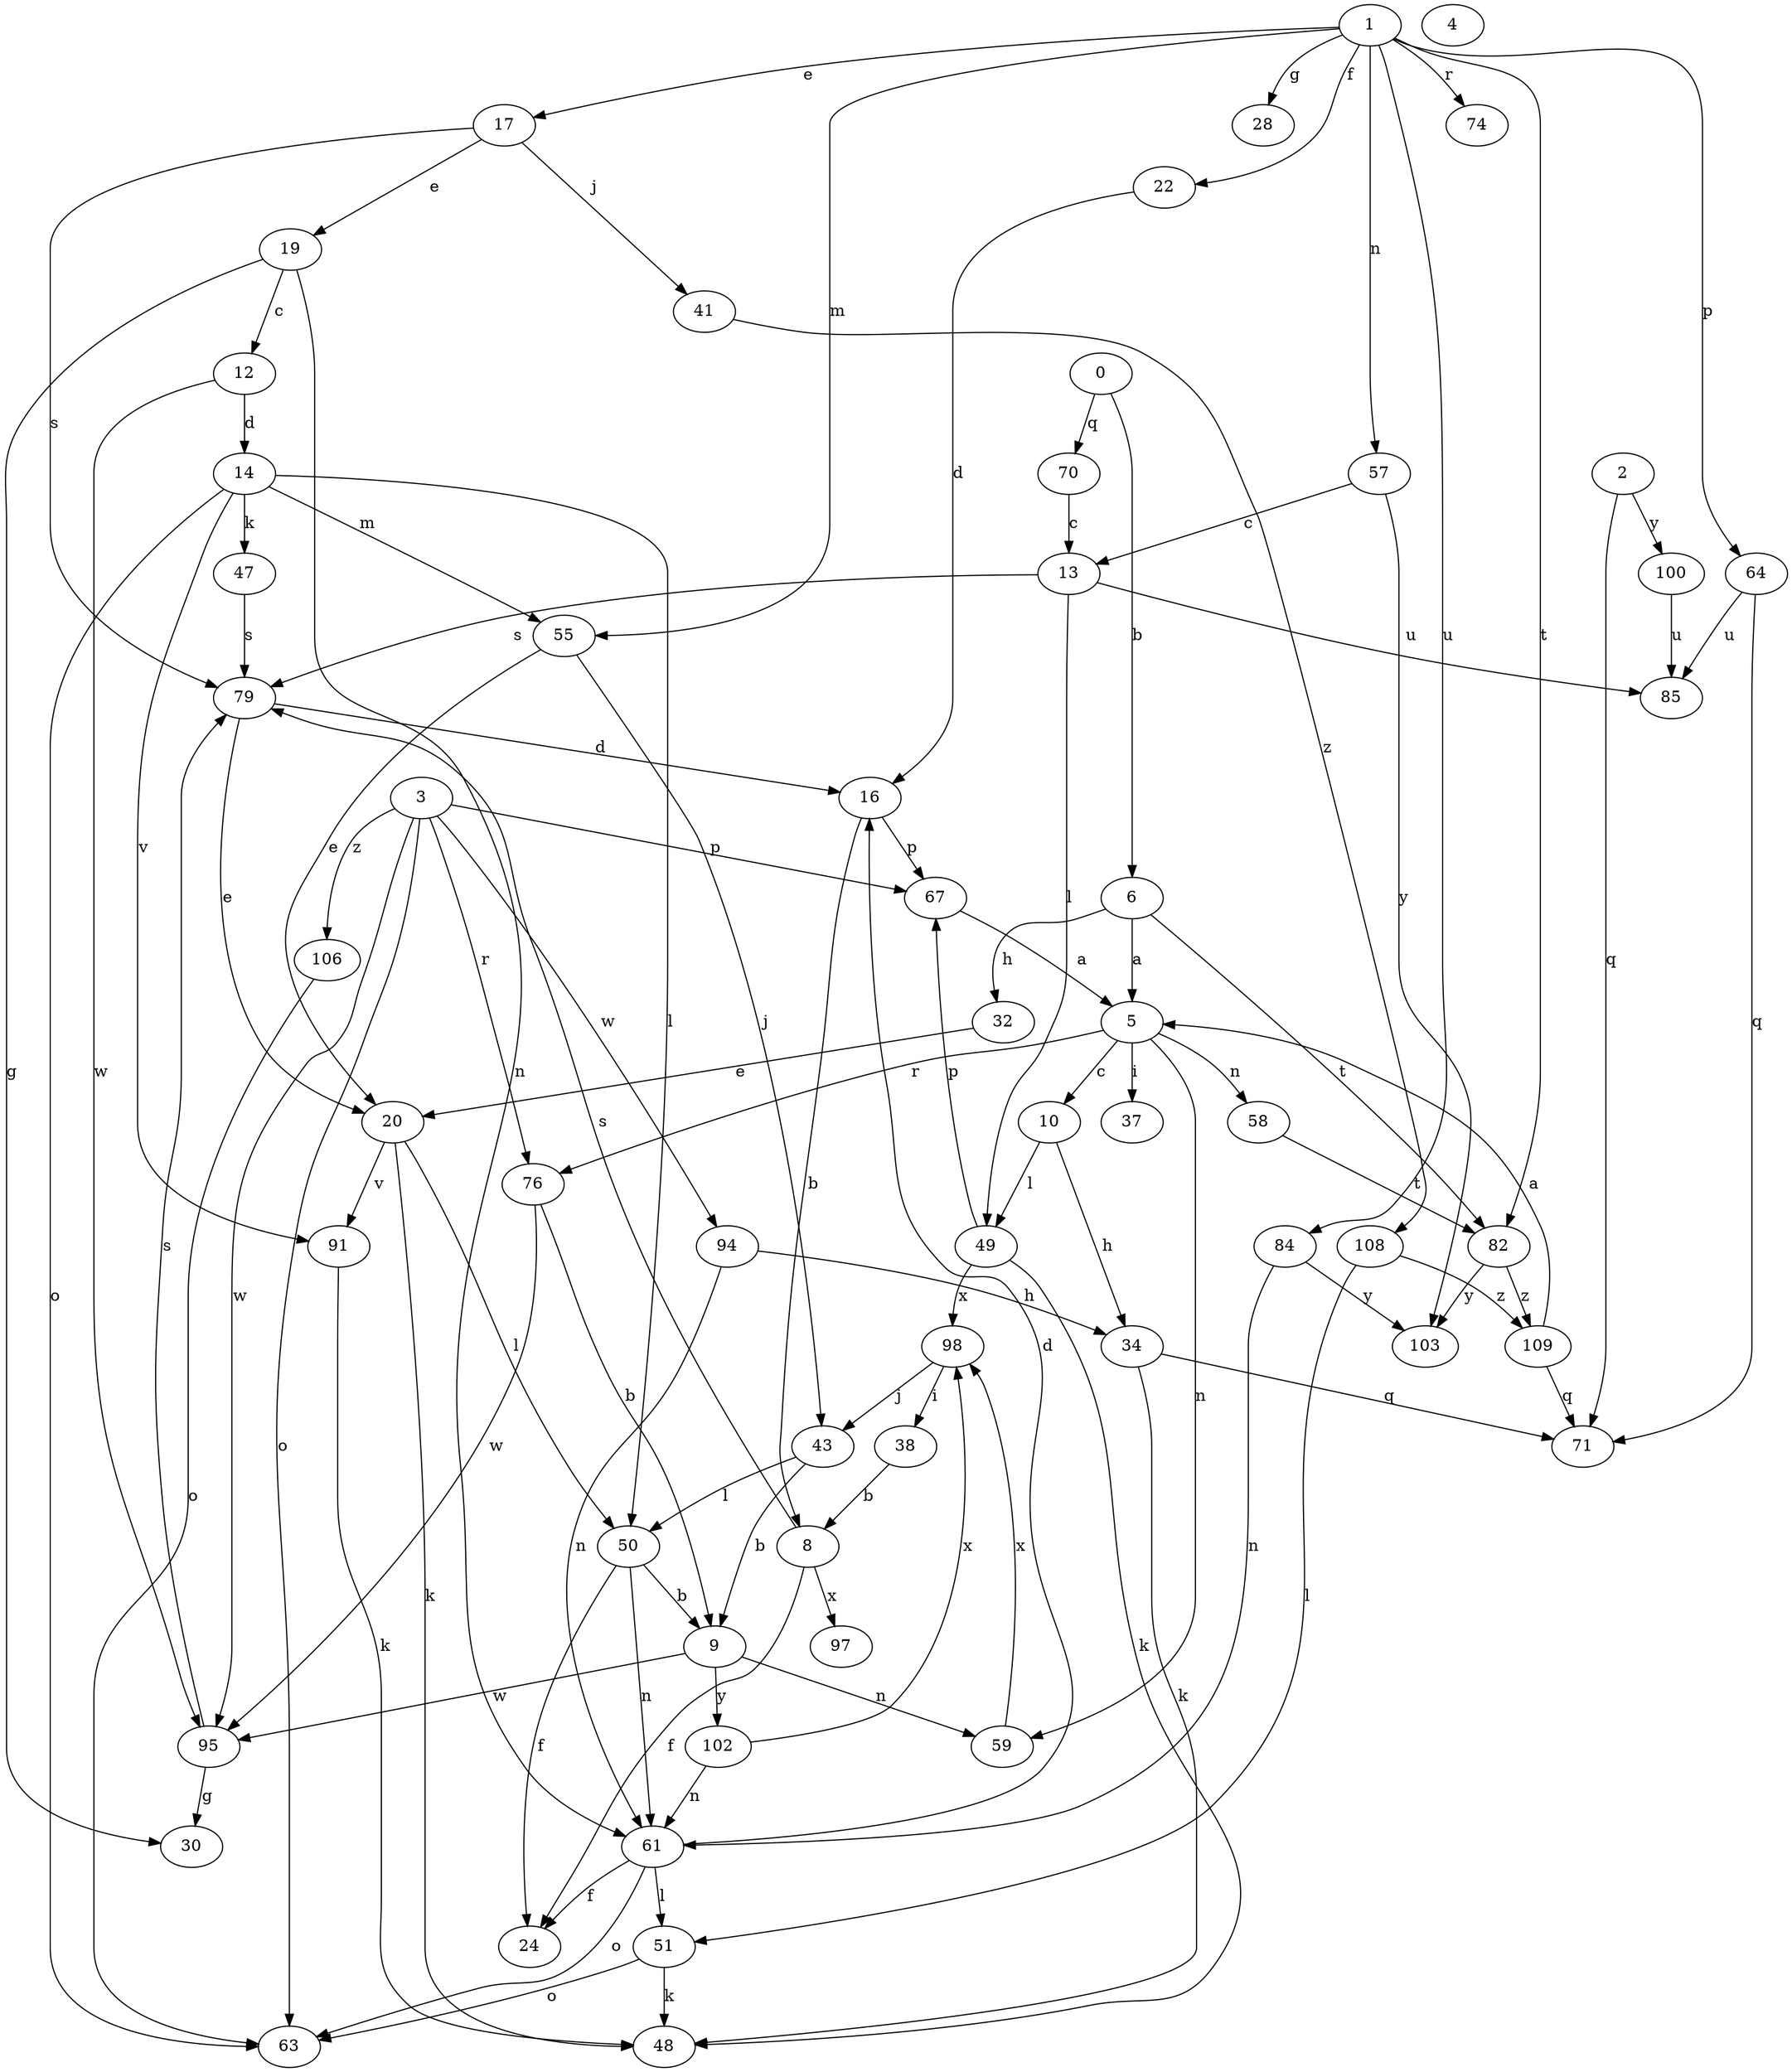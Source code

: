 strict digraph  {
1;
2;
3;
4;
5;
6;
8;
9;
10;
12;
13;
14;
16;
17;
19;
20;
22;
24;
28;
30;
32;
34;
37;
38;
41;
43;
47;
48;
49;
50;
51;
55;
57;
58;
59;
61;
63;
64;
67;
70;
71;
74;
76;
79;
82;
84;
85;
0;
91;
94;
95;
97;
98;
100;
102;
103;
106;
108;
109;
1 -> 17  [label=e];
1 -> 22  [label=f];
1 -> 28  [label=g];
1 -> 55  [label=m];
1 -> 57  [label=n];
1 -> 64  [label=p];
1 -> 74  [label=r];
1 -> 82  [label=t];
1 -> 84  [label=u];
2 -> 71  [label=q];
2 -> 100  [label=y];
3 -> 63  [label=o];
3 -> 67  [label=p];
3 -> 76  [label=r];
3 -> 94  [label=w];
3 -> 95  [label=w];
3 -> 106  [label=z];
5 -> 10  [label=c];
5 -> 37  [label=i];
5 -> 58  [label=n];
5 -> 59  [label=n];
5 -> 76  [label=r];
6 -> 5  [label=a];
6 -> 32  [label=h];
6 -> 82  [label=t];
8 -> 24  [label=f];
8 -> 79  [label=s];
8 -> 97  [label=x];
9 -> 59  [label=n];
9 -> 95  [label=w];
9 -> 102  [label=y];
10 -> 34  [label=h];
10 -> 49  [label=l];
12 -> 14  [label=d];
12 -> 95  [label=w];
13 -> 49  [label=l];
13 -> 79  [label=s];
13 -> 85  [label=u];
14 -> 47  [label=k];
14 -> 50  [label=l];
14 -> 55  [label=m];
14 -> 63  [label=o];
14 -> 91  [label=v];
16 -> 8  [label=b];
16 -> 67  [label=p];
17 -> 19  [label=e];
17 -> 41  [label=j];
17 -> 79  [label=s];
19 -> 12  [label=c];
19 -> 30  [label=g];
19 -> 61  [label=n];
20 -> 48  [label=k];
20 -> 50  [label=l];
20 -> 91  [label=v];
22 -> 16  [label=d];
32 -> 20  [label=e];
34 -> 48  [label=k];
34 -> 71  [label=q];
38 -> 8  [label=b];
41 -> 108  [label=z];
43 -> 9  [label=b];
43 -> 50  [label=l];
47 -> 79  [label=s];
49 -> 48  [label=k];
49 -> 67  [label=p];
49 -> 98  [label=x];
50 -> 9  [label=b];
50 -> 24  [label=f];
50 -> 61  [label=n];
51 -> 48  [label=k];
51 -> 63  [label=o];
55 -> 20  [label=e];
55 -> 43  [label=j];
57 -> 13  [label=c];
57 -> 103  [label=y];
58 -> 82  [label=t];
59 -> 98  [label=x];
61 -> 16  [label=d];
61 -> 24  [label=f];
61 -> 51  [label=l];
61 -> 63  [label=o];
64 -> 71  [label=q];
64 -> 85  [label=u];
67 -> 5  [label=a];
70 -> 13  [label=c];
76 -> 9  [label=b];
76 -> 95  [label=w];
79 -> 16  [label=d];
79 -> 20  [label=e];
82 -> 103  [label=y];
82 -> 109  [label=z];
84 -> 61  [label=n];
84 -> 103  [label=y];
0 -> 6  [label=b];
0 -> 70  [label=q];
91 -> 48  [label=k];
94 -> 34  [label=h];
94 -> 61  [label=n];
95 -> 30  [label=g];
95 -> 79  [label=s];
98 -> 38  [label=i];
98 -> 43  [label=j];
100 -> 85  [label=u];
102 -> 61  [label=n];
102 -> 98  [label=x];
106 -> 63  [label=o];
108 -> 51  [label=l];
108 -> 109  [label=z];
109 -> 5  [label=a];
109 -> 71  [label=q];
}

